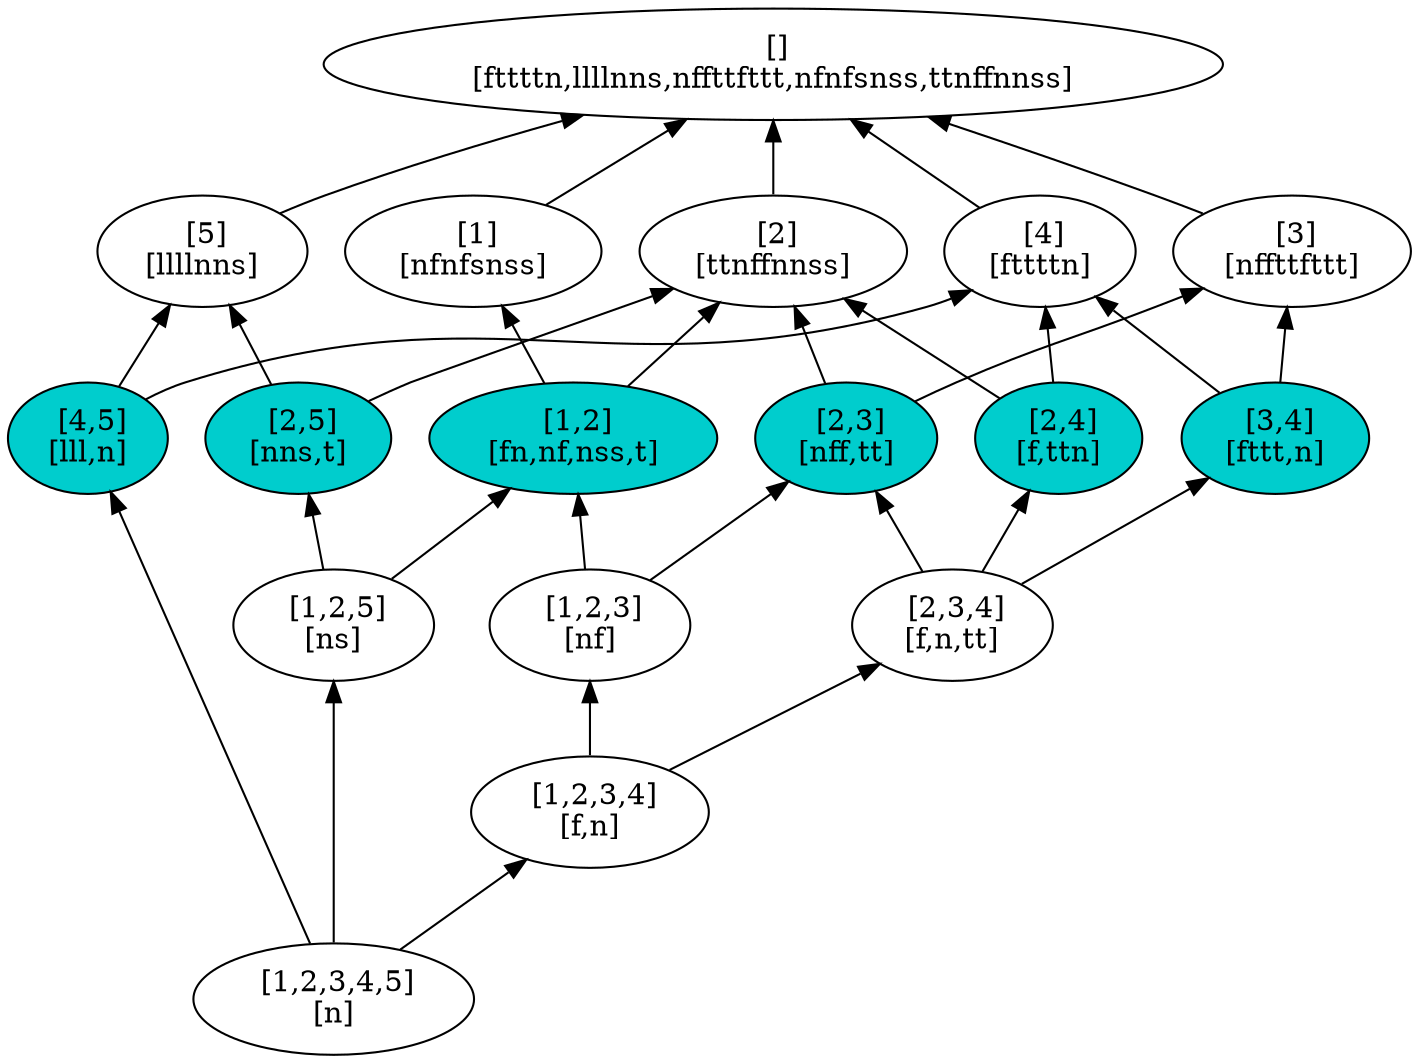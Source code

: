 digraph G {
Graph [rankdir=BT]
10 [label=" []\n[fttttn,llllnns,nffttfttt,nfnfsnss,ttnffnnss]"]
26 [label=" [5]\n[llllnns]"]
41 [label=" [4,5]\n[lll,n]",style="filled", color="black", fillcolor="cyan3"]
53 [label=" [1,2,3,4,5]\n[n]"]
64 [label=" [2,5]\n[nns,t]",style="filled", color="black", fillcolor="cyan3"]
77 [label=" [1,2,5]\n[ns]"]
90 [label=" [4]\n[fttttn]"]
106 [label=" [3,4]\n[fttt,n]",style="filled", color="black", fillcolor="cyan3"]
120 [label=" [2,3,4]\n[f,n,tt]"]
133 [label=" [1,2,3,4]\n[f,n]"]
146 [label=" [2,4]\n[f,ttn]",style="filled", color="black", fillcolor="cyan3"]
161 [label=" [3]\n[nffttfttt]"]
177 [label=" [2,3]\n[nff,tt]",style="filled", color="black", fillcolor="cyan3"]
192 [label=" [1,2,3]\n[nf]"]
206 [label=" [2]\n[ttnffnnss]"]
224 [label=" [1,2]\n[fn,nf,nss,t]",style="filled", color="black", fillcolor="cyan3"]
240 [label=" [1]\n[nfnfsnss]"]
26->10
41->26
41->90
53->41
53->77
53->133
64->26
64->206
77->64
77->224
90->10
106->90
106->161
120->106
120->146
120->177
133->120
133->192
146->90
146->206
161->10
177->161
177->206
192->177
192->224
206->10
224->206
224->240
240->10
}